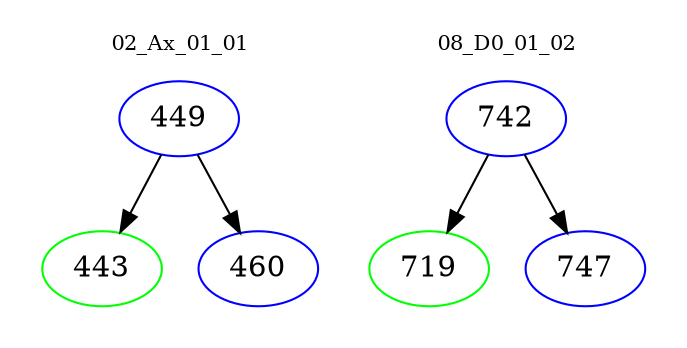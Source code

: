 digraph{
subgraph cluster_0 {
color = white
label = "02_Ax_01_01";
fontsize=10;
T0_449 [label="449", color="blue"]
T0_449 -> T0_443 [color="black"]
T0_443 [label="443", color="green"]
T0_449 -> T0_460 [color="black"]
T0_460 [label="460", color="blue"]
}
subgraph cluster_1 {
color = white
label = "08_D0_01_02";
fontsize=10;
T1_742 [label="742", color="blue"]
T1_742 -> T1_719 [color="black"]
T1_719 [label="719", color="green"]
T1_742 -> T1_747 [color="black"]
T1_747 [label="747", color="blue"]
}
}
